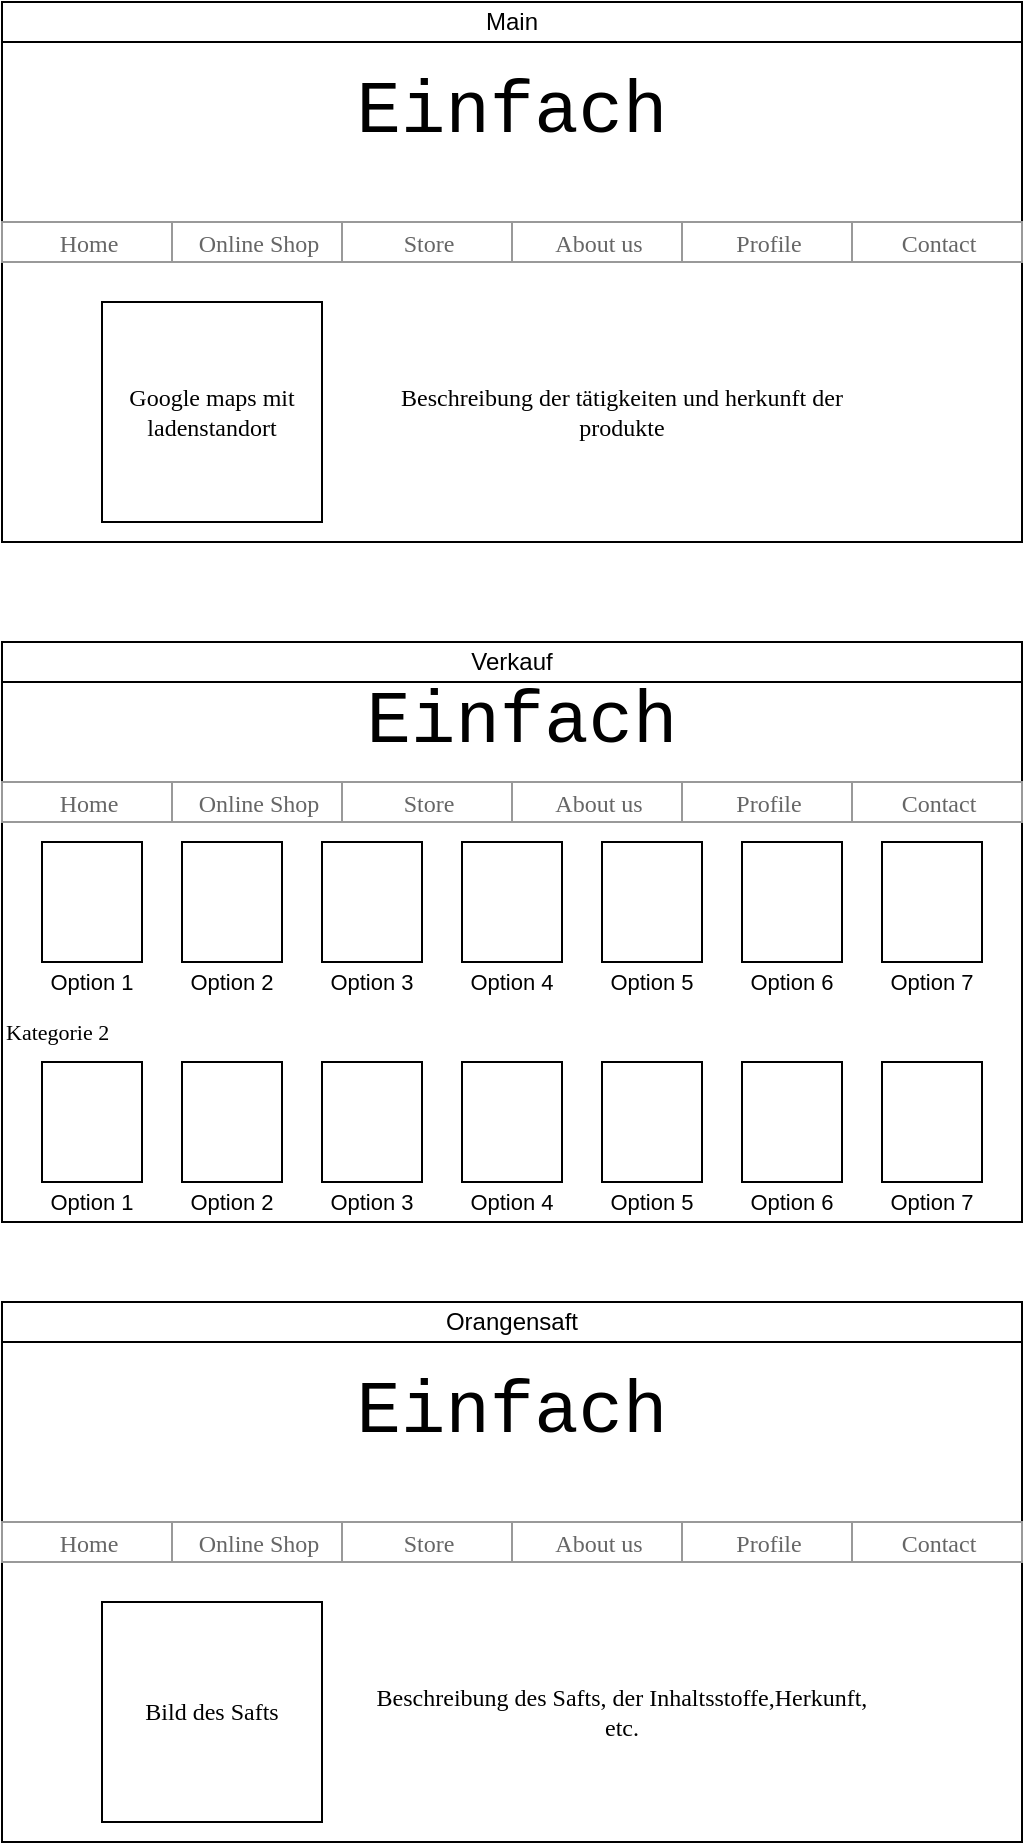 <mxfile version="20.6.2" type="device"><diagram id="Avh_oHD59kwtOY6eX8B2" name="Page-1"><mxGraphModel dx="1009" dy="2323" grid="1" gridSize="10" guides="1" tooltips="1" connect="1" arrows="1" fold="1" page="1" pageScale="1" pageWidth="827" pageHeight="1169" math="0" shadow="0"><root><mxCell id="0"/><mxCell id="1" parent="0"/><mxCell id="xKORARd9uOUVagHoe_ER-2" value="" style="rounded=0;whiteSpace=wrap;html=1;" parent="1" vertex="1"><mxGeometry width="510" height="270" as="geometry"/></mxCell><mxCell id="xKORARd9uOUVagHoe_ER-5" value="" style="verticalLabelPosition=bottom;verticalAlign=top;html=1;shape=mxgraph.basic.rect;fillColor2=none;strokeWidth=1;size=20;indent=5;" parent="1" vertex="1"><mxGeometry width="510" height="20" as="geometry"/></mxCell><mxCell id="xKORARd9uOUVagHoe_ER-3" value="&lt;font face=&quot;Courier New&quot; style=&quot;font-size: 37px;&quot;&gt;Einfach&lt;/font&gt;" style="text;html=1;strokeColor=none;fillColor=none;align=center;verticalAlign=middle;whiteSpace=wrap;rounded=0;" parent="1" vertex="1"><mxGeometry y="30" width="510" height="50" as="geometry"/></mxCell><mxCell id="xKORARd9uOUVagHoe_ER-60" value="Main" style="text;html=1;strokeColor=none;fillColor=none;align=center;verticalAlign=middle;whiteSpace=wrap;rounded=0;fontFamily=Helvetica;" parent="1" vertex="1"><mxGeometry width="510" height="20" as="geometry"/></mxCell><mxCell id="xKORARd9uOUVagHoe_ER-62" value="" style="verticalLabelPosition=bottom;verticalAlign=top;html=1;shape=mxgraph.basic.rect;fillColor2=none;strokeWidth=1;size=8.48;indent=5;" parent="1" vertex="1"><mxGeometry y="110" width="510" height="20" as="geometry"/></mxCell><mxCell id="xKORARd9uOUVagHoe_ER-78" value="" style="rounded=0;whiteSpace=wrap;html=1;" parent="1" vertex="1"><mxGeometry y="340" width="510" height="270" as="geometry"/></mxCell><mxCell id="xKORARd9uOUVagHoe_ER-79" value="" style="verticalLabelPosition=bottom;verticalAlign=top;html=1;shape=mxgraph.basic.rect;fillColor2=none;strokeWidth=1;size=20;indent=5;" parent="1" vertex="1"><mxGeometry y="320" width="510" height="20" as="geometry"/></mxCell><mxCell id="xKORARd9uOUVagHoe_ER-80" value="&lt;font face=&quot;Courier New&quot; style=&quot;font-size: 37px;&quot;&gt;Einfach&lt;/font&gt;" style="text;html=1;strokeColor=none;fillColor=none;align=center;verticalAlign=middle;whiteSpace=wrap;rounded=0;" parent="1" vertex="1"><mxGeometry x="10" y="340" width="500" height="40" as="geometry"/></mxCell><mxCell id="xKORARd9uOUVagHoe_ER-81" value="" style="rounded=0;whiteSpace=wrap;html=1;fontFamily=Helvetica;" parent="1" vertex="1"><mxGeometry x="20" y="420" width="50" height="60" as="geometry"/></mxCell><mxCell id="xKORARd9uOUVagHoe_ER-82" value="Verkauf" style="text;html=1;strokeColor=none;fillColor=none;align=center;verticalAlign=middle;whiteSpace=wrap;rounded=0;fontFamily=Helvetica;" parent="1" vertex="1"><mxGeometry y="320" width="510" height="20" as="geometry"/></mxCell><mxCell id="xKORARd9uOUVagHoe_ER-84" value="" style="rounded=0;whiteSpace=wrap;html=1;fontFamily=Helvetica;" parent="1" vertex="1"><mxGeometry x="90" y="420" width="50" height="60" as="geometry"/></mxCell><mxCell id="xKORARd9uOUVagHoe_ER-85" value="" style="rounded=0;whiteSpace=wrap;html=1;fontFamily=Helvetica;" parent="1" vertex="1"><mxGeometry x="160" y="420" width="50" height="60" as="geometry"/></mxCell><mxCell id="xKORARd9uOUVagHoe_ER-86" value="" style="rounded=0;whiteSpace=wrap;html=1;fontFamily=Helvetica;" parent="1" vertex="1"><mxGeometry x="230" y="420" width="50" height="60" as="geometry"/></mxCell><mxCell id="xKORARd9uOUVagHoe_ER-87" value="" style="rounded=0;whiteSpace=wrap;html=1;fontFamily=Helvetica;" parent="1" vertex="1"><mxGeometry x="300" y="420" width="50" height="60" as="geometry"/></mxCell><mxCell id="xKORARd9uOUVagHoe_ER-88" value="" style="rounded=0;whiteSpace=wrap;html=1;fontFamily=Helvetica;" parent="1" vertex="1"><mxGeometry x="370" y="420" width="50" height="60" as="geometry"/></mxCell><mxCell id="xKORARd9uOUVagHoe_ER-89" value="" style="rounded=0;whiteSpace=wrap;html=1;fontFamily=Helvetica;" parent="1" vertex="1"><mxGeometry x="440" y="420" width="50" height="60" as="geometry"/></mxCell><mxCell id="xKORARd9uOUVagHoe_ER-90" value="&lt;font style=&quot;font-size: 11px;&quot;&gt;Option 1&lt;/font&gt;" style="text;html=1;strokeColor=none;fillColor=none;align=center;verticalAlign=middle;whiteSpace=wrap;rounded=0;fontFamily=Helvetica;" parent="1" vertex="1"><mxGeometry x="20" y="480" width="50" height="20" as="geometry"/></mxCell><mxCell id="xKORARd9uOUVagHoe_ER-91" value="&lt;font style=&quot;font-size: 11px;&quot;&gt;Option 2&lt;/font&gt;" style="text;html=1;strokeColor=none;fillColor=none;align=center;verticalAlign=middle;whiteSpace=wrap;rounded=0;fontFamily=Helvetica;" parent="1" vertex="1"><mxGeometry x="90" y="480" width="50" height="20" as="geometry"/></mxCell><mxCell id="xKORARd9uOUVagHoe_ER-92" value="&lt;font style=&quot;font-size: 11px;&quot;&gt;Option 3&lt;/font&gt;" style="text;html=1;strokeColor=none;fillColor=none;align=center;verticalAlign=middle;whiteSpace=wrap;rounded=0;fontFamily=Helvetica;" parent="1" vertex="1"><mxGeometry x="160" y="480" width="50" height="20" as="geometry"/></mxCell><mxCell id="xKORARd9uOUVagHoe_ER-93" value="&lt;font style=&quot;font-size: 11px;&quot;&gt;Option 4&lt;/font&gt;" style="text;html=1;strokeColor=none;fillColor=none;align=center;verticalAlign=middle;whiteSpace=wrap;rounded=0;fontFamily=Helvetica;" parent="1" vertex="1"><mxGeometry x="230" y="480" width="50" height="20" as="geometry"/></mxCell><mxCell id="xKORARd9uOUVagHoe_ER-94" value="&lt;font style=&quot;font-size: 11px;&quot;&gt;Option 5&lt;/font&gt;" style="text;html=1;strokeColor=none;fillColor=none;align=center;verticalAlign=middle;whiteSpace=wrap;rounded=0;fontFamily=Helvetica;" parent="1" vertex="1"><mxGeometry x="300" y="480" width="50" height="20" as="geometry"/></mxCell><mxCell id="xKORARd9uOUVagHoe_ER-95" value="&lt;font style=&quot;font-size: 11px;&quot;&gt;Option 6&lt;/font&gt;" style="text;html=1;strokeColor=none;fillColor=none;align=center;verticalAlign=middle;whiteSpace=wrap;rounded=0;fontFamily=Helvetica;" parent="1" vertex="1"><mxGeometry x="370" y="480" width="50" height="20" as="geometry"/></mxCell><mxCell id="xKORARd9uOUVagHoe_ER-96" value="&lt;font style=&quot;font-size: 11px;&quot;&gt;Option 7&lt;/font&gt;" style="text;html=1;strokeColor=none;fillColor=none;align=center;verticalAlign=middle;whiteSpace=wrap;rounded=0;fontFamily=Helvetica;" parent="1" vertex="1"><mxGeometry x="440" y="480" width="50" height="20" as="geometry"/></mxCell><mxCell id="xKORARd9uOUVagHoe_ER-106" value="" style="rounded=0;whiteSpace=wrap;html=1;fontFamily=Helvetica;" parent="1" vertex="1"><mxGeometry x="20" y="530" width="50" height="60" as="geometry"/></mxCell><mxCell id="xKORARd9uOUVagHoe_ER-107" value="" style="rounded=0;whiteSpace=wrap;html=1;fontFamily=Helvetica;" parent="1" vertex="1"><mxGeometry x="90" y="530" width="50" height="60" as="geometry"/></mxCell><mxCell id="xKORARd9uOUVagHoe_ER-108" value="" style="rounded=0;whiteSpace=wrap;html=1;fontFamily=Helvetica;" parent="1" vertex="1"><mxGeometry x="160" y="530" width="50" height="60" as="geometry"/></mxCell><mxCell id="xKORARd9uOUVagHoe_ER-109" value="" style="rounded=0;whiteSpace=wrap;html=1;fontFamily=Helvetica;" parent="1" vertex="1"><mxGeometry x="230" y="530" width="50" height="60" as="geometry"/></mxCell><mxCell id="xKORARd9uOUVagHoe_ER-110" value="" style="rounded=0;whiteSpace=wrap;html=1;fontFamily=Helvetica;" parent="1" vertex="1"><mxGeometry x="300" y="530" width="50" height="60" as="geometry"/></mxCell><mxCell id="xKORARd9uOUVagHoe_ER-111" value="" style="rounded=0;whiteSpace=wrap;html=1;fontFamily=Helvetica;" parent="1" vertex="1"><mxGeometry x="370" y="530" width="50" height="60" as="geometry"/></mxCell><mxCell id="xKORARd9uOUVagHoe_ER-112" value="" style="rounded=0;whiteSpace=wrap;html=1;fontFamily=Helvetica;" parent="1" vertex="1"><mxGeometry x="440" y="530" width="50" height="60" as="geometry"/></mxCell><mxCell id="xKORARd9uOUVagHoe_ER-113" value="&lt;font style=&quot;font-size: 11px;&quot;&gt;Option 1&lt;/font&gt;" style="text;html=1;strokeColor=none;fillColor=none;align=center;verticalAlign=middle;whiteSpace=wrap;rounded=0;fontFamily=Helvetica;" parent="1" vertex="1"><mxGeometry x="20" y="590" width="50" height="20" as="geometry"/></mxCell><mxCell id="xKORARd9uOUVagHoe_ER-114" value="&lt;font style=&quot;font-size: 11px;&quot;&gt;Option 2&lt;/font&gt;" style="text;html=1;strokeColor=none;fillColor=none;align=center;verticalAlign=middle;whiteSpace=wrap;rounded=0;fontFamily=Helvetica;" parent="1" vertex="1"><mxGeometry x="90" y="590" width="50" height="20" as="geometry"/></mxCell><mxCell id="xKORARd9uOUVagHoe_ER-115" value="&lt;font style=&quot;font-size: 11px;&quot;&gt;Option 3&lt;/font&gt;" style="text;html=1;strokeColor=none;fillColor=none;align=center;verticalAlign=middle;whiteSpace=wrap;rounded=0;fontFamily=Helvetica;" parent="1" vertex="1"><mxGeometry x="160" y="590" width="50" height="20" as="geometry"/></mxCell><mxCell id="xKORARd9uOUVagHoe_ER-116" value="&lt;font style=&quot;font-size: 11px;&quot;&gt;Option 4&lt;/font&gt;" style="text;html=1;strokeColor=none;fillColor=none;align=center;verticalAlign=middle;whiteSpace=wrap;rounded=0;fontFamily=Helvetica;" parent="1" vertex="1"><mxGeometry x="230" y="590" width="50" height="20" as="geometry"/></mxCell><mxCell id="xKORARd9uOUVagHoe_ER-117" value="&lt;font style=&quot;font-size: 11px;&quot;&gt;Option 5&lt;/font&gt;" style="text;html=1;strokeColor=none;fillColor=none;align=center;verticalAlign=middle;whiteSpace=wrap;rounded=0;fontFamily=Helvetica;" parent="1" vertex="1"><mxGeometry x="300" y="590" width="50" height="20" as="geometry"/></mxCell><mxCell id="xKORARd9uOUVagHoe_ER-118" value="&lt;font style=&quot;font-size: 11px;&quot;&gt;Option 6&lt;/font&gt;" style="text;html=1;strokeColor=none;fillColor=none;align=center;verticalAlign=middle;whiteSpace=wrap;rounded=0;fontFamily=Helvetica;" parent="1" vertex="1"><mxGeometry x="370" y="590" width="50" height="20" as="geometry"/></mxCell><mxCell id="xKORARd9uOUVagHoe_ER-119" value="&lt;font style=&quot;font-size: 11px;&quot;&gt;Option 7&lt;/font&gt;" style="text;html=1;strokeColor=none;fillColor=none;align=center;verticalAlign=middle;whiteSpace=wrap;rounded=0;fontFamily=Helvetica;" parent="1" vertex="1"><mxGeometry x="440" y="590" width="50" height="20" as="geometry"/></mxCell><mxCell id="xKORARd9uOUVagHoe_ER-121" value="Kategorie 2" style="text;html=1;strokeColor=none;fillColor=none;align=left;verticalAlign=middle;whiteSpace=wrap;rounded=0;fontFamily=Verdana;fontSize=11;" parent="1" vertex="1"><mxGeometry y="500" width="510" height="30" as="geometry"/></mxCell><mxCell id="xKORARd9uOUVagHoe_ER-122" value="" style="strokeWidth=1;shadow=0;dashed=0;align=center;html=1;shape=mxgraph.mockup.forms.rrect;rSize=0;strokeColor=#999999;fontFamily=Verdana;fontSize=11;" parent="1" vertex="1"><mxGeometry y="110" width="510" height="20" as="geometry"/></mxCell><mxCell id="xKORARd9uOUVagHoe_ER-123" value="&lt;font style=&quot;font-size: 12px;&quot;&gt;Home&lt;/font&gt;" style="strokeColor=inherit;fillColor=inherit;gradientColor=inherit;strokeWidth=1;shadow=0;dashed=0;align=center;html=1;shape=mxgraph.mockup.forms.rrect;rSize=0;fontSize=17;fontColor=#666666;fontFamily=Verdana;" parent="xKORARd9uOUVagHoe_ER-122" vertex="1"><mxGeometry width="85" height="20" as="geometry"/></mxCell><mxCell id="xKORARd9uOUVagHoe_ER-124" value="&lt;font style=&quot;font-size: 12px;&quot;&gt;Online Shop&lt;/font&gt;" style="strokeColor=inherit;fillColor=inherit;gradientColor=inherit;strokeWidth=1;shadow=0;dashed=0;align=center;html=1;shape=mxgraph.mockup.forms.rrect;rSize=0;fontSize=17;fontColor=#666666;fontFamily=Verdana;" parent="xKORARd9uOUVagHoe_ER-122" vertex="1"><mxGeometry x="85" width="85" height="20" as="geometry"/></mxCell><mxCell id="xKORARd9uOUVagHoe_ER-125" value="&lt;span style=&quot;font-size: 12px;&quot;&gt;Store&lt;/span&gt;" style="strokeColor=inherit;fillColor=inherit;gradientColor=inherit;strokeWidth=1;shadow=0;dashed=0;align=center;html=1;shape=mxgraph.mockup.forms.rrect;rSize=0;fontSize=17;fontColor=#666666;fontFamily=Verdana;" parent="xKORARd9uOUVagHoe_ER-122" vertex="1"><mxGeometry x="170" width="85" height="20" as="geometry"/></mxCell><mxCell id="xKORARd9uOUVagHoe_ER-126" value="&lt;span style=&quot;font-size: 12px;&quot;&gt;About us&lt;/span&gt;" style="strokeColor=inherit;fillColor=inherit;gradientColor=inherit;strokeWidth=1;shadow=0;dashed=0;align=center;html=1;shape=mxgraph.mockup.forms.rrect;rSize=0;fontSize=17;fontColor=#666666;fontFamily=Verdana;" parent="xKORARd9uOUVagHoe_ER-122" vertex="1"><mxGeometry x="255" width="85" height="20" as="geometry"/></mxCell><mxCell id="xKORARd9uOUVagHoe_ER-127" value="&lt;span style=&quot;font-size: 12px;&quot;&gt;Profile&lt;/span&gt;" style="strokeColor=inherit;fillColor=inherit;gradientColor=inherit;strokeWidth=1;shadow=0;dashed=0;align=center;html=1;shape=mxgraph.mockup.forms.rrect;rSize=0;fontSize=17;fontColor=#666666;fontFamily=Verdana;" parent="xKORARd9uOUVagHoe_ER-122" vertex="1"><mxGeometry x="340" width="85" height="20" as="geometry"/></mxCell><mxCell id="xKORARd9uOUVagHoe_ER-128" value="&lt;font style=&quot;font-size: 12px;&quot;&gt;Contact&lt;/font&gt;" style="strokeColor=inherit;fillColor=inherit;gradientColor=inherit;strokeWidth=1;shadow=0;dashed=0;align=center;html=1;shape=mxgraph.mockup.forms.rrect;rSize=0;fontSize=17;fontColor=#666666;fontFamily=Verdana;" parent="xKORARd9uOUVagHoe_ER-122" vertex="1"><mxGeometry x="425" width="85" height="20" as="geometry"/></mxCell><mxCell id="xKORARd9uOUVagHoe_ER-129" value="Google maps mit ladenstandort" style="whiteSpace=wrap;html=1;aspect=fixed;fontFamily=Verdana;fontSize=12;" parent="1" vertex="1"><mxGeometry x="50" y="150" width="110" height="110" as="geometry"/></mxCell><mxCell id="xKORARd9uOUVagHoe_ER-130" value="Beschreibung der tätigkeiten und herkunft der produkte" style="text;html=1;strokeColor=none;fillColor=none;align=center;verticalAlign=middle;whiteSpace=wrap;rounded=0;fontFamily=Verdana;fontSize=12;" parent="1" vertex="1"><mxGeometry x="180" y="160" width="260" height="90" as="geometry"/></mxCell><mxCell id="xKORARd9uOUVagHoe_ER-132" value="" style="strokeWidth=1;shadow=0;dashed=0;align=center;html=1;shape=mxgraph.mockup.forms.rrect;rSize=0;strokeColor=#999999;fontFamily=Verdana;fontSize=11;" parent="1" vertex="1"><mxGeometry y="390" width="510" height="20" as="geometry"/></mxCell><mxCell id="xKORARd9uOUVagHoe_ER-133" value="&lt;font style=&quot;font-size: 12px;&quot;&gt;Home&lt;/font&gt;" style="strokeColor=inherit;fillColor=inherit;gradientColor=inherit;strokeWidth=1;shadow=0;dashed=0;align=center;html=1;shape=mxgraph.mockup.forms.rrect;rSize=0;fontSize=17;fontColor=#666666;fontFamily=Verdana;" parent="xKORARd9uOUVagHoe_ER-132" vertex="1"><mxGeometry width="85" height="20" as="geometry"/></mxCell><mxCell id="xKORARd9uOUVagHoe_ER-134" value="&lt;font style=&quot;font-size: 12px;&quot;&gt;Online Shop&lt;/font&gt;" style="strokeColor=inherit;fillColor=inherit;gradientColor=inherit;strokeWidth=1;shadow=0;dashed=0;align=center;html=1;shape=mxgraph.mockup.forms.rrect;rSize=0;fontSize=17;fontColor=#666666;fontFamily=Verdana;" parent="xKORARd9uOUVagHoe_ER-132" vertex="1"><mxGeometry x="85" width="85" height="20" as="geometry"/></mxCell><mxCell id="xKORARd9uOUVagHoe_ER-135" value="&lt;span style=&quot;font-size: 12px;&quot;&gt;Store&lt;/span&gt;" style="strokeColor=inherit;fillColor=inherit;gradientColor=inherit;strokeWidth=1;shadow=0;dashed=0;align=center;html=1;shape=mxgraph.mockup.forms.rrect;rSize=0;fontSize=17;fontColor=#666666;fontFamily=Verdana;" parent="xKORARd9uOUVagHoe_ER-132" vertex="1"><mxGeometry x="170" width="85" height="20" as="geometry"/></mxCell><mxCell id="xKORARd9uOUVagHoe_ER-136" value="&lt;span style=&quot;font-size: 12px;&quot;&gt;About us&lt;/span&gt;" style="strokeColor=inherit;fillColor=inherit;gradientColor=inherit;strokeWidth=1;shadow=0;dashed=0;align=center;html=1;shape=mxgraph.mockup.forms.rrect;rSize=0;fontSize=17;fontColor=#666666;fontFamily=Verdana;" parent="xKORARd9uOUVagHoe_ER-132" vertex="1"><mxGeometry x="255" width="85" height="20" as="geometry"/></mxCell><mxCell id="xKORARd9uOUVagHoe_ER-137" value="&lt;span style=&quot;font-size: 12px;&quot;&gt;Profile&lt;/span&gt;" style="strokeColor=inherit;fillColor=inherit;gradientColor=inherit;strokeWidth=1;shadow=0;dashed=0;align=center;html=1;shape=mxgraph.mockup.forms.rrect;rSize=0;fontSize=17;fontColor=#666666;fontFamily=Verdana;" parent="xKORARd9uOUVagHoe_ER-132" vertex="1"><mxGeometry x="340" width="85" height="20" as="geometry"/></mxCell><mxCell id="xKORARd9uOUVagHoe_ER-138" value="&lt;font style=&quot;font-size: 12px;&quot;&gt;Contact&lt;/font&gt;" style="strokeColor=inherit;fillColor=inherit;gradientColor=inherit;strokeWidth=1;shadow=0;dashed=0;align=center;html=1;shape=mxgraph.mockup.forms.rrect;rSize=0;fontSize=17;fontColor=#666666;fontFamily=Verdana;" parent="xKORARd9uOUVagHoe_ER-132" vertex="1"><mxGeometry x="425" width="85" height="20" as="geometry"/></mxCell><mxCell id="tB8f-m36KBJI2-RBZbrr-1" value="" style="rounded=0;whiteSpace=wrap;html=1;" vertex="1" parent="1"><mxGeometry y="650" width="510" height="270" as="geometry"/></mxCell><mxCell id="tB8f-m36KBJI2-RBZbrr-2" value="" style="verticalLabelPosition=bottom;verticalAlign=top;html=1;shape=mxgraph.basic.rect;fillColor2=none;strokeWidth=1;size=20;indent=5;" vertex="1" parent="1"><mxGeometry y="650" width="510" height="20" as="geometry"/></mxCell><mxCell id="tB8f-m36KBJI2-RBZbrr-3" value="&lt;font face=&quot;Courier New&quot; style=&quot;font-size: 37px;&quot;&gt;Einfach&lt;/font&gt;" style="text;html=1;strokeColor=none;fillColor=none;align=center;verticalAlign=middle;whiteSpace=wrap;rounded=0;" vertex="1" parent="1"><mxGeometry y="680" width="510" height="50" as="geometry"/></mxCell><mxCell id="tB8f-m36KBJI2-RBZbrr-4" value="Orangensaft" style="text;html=1;strokeColor=none;fillColor=none;align=center;verticalAlign=middle;whiteSpace=wrap;rounded=0;fontFamily=Helvetica;" vertex="1" parent="1"><mxGeometry y="650" width="510" height="20" as="geometry"/></mxCell><mxCell id="tB8f-m36KBJI2-RBZbrr-5" value="" style="verticalLabelPosition=bottom;verticalAlign=top;html=1;shape=mxgraph.basic.rect;fillColor2=none;strokeWidth=1;size=8.48;indent=5;" vertex="1" parent="1"><mxGeometry y="760" width="510" height="20" as="geometry"/></mxCell><mxCell id="tB8f-m36KBJI2-RBZbrr-6" value="" style="strokeWidth=1;shadow=0;dashed=0;align=center;html=1;shape=mxgraph.mockup.forms.rrect;rSize=0;strokeColor=#999999;fontFamily=Verdana;fontSize=11;" vertex="1" parent="1"><mxGeometry y="760" width="510" height="20" as="geometry"/></mxCell><mxCell id="tB8f-m36KBJI2-RBZbrr-7" value="&lt;font style=&quot;font-size: 12px;&quot;&gt;Home&lt;/font&gt;" style="strokeColor=inherit;fillColor=inherit;gradientColor=inherit;strokeWidth=1;shadow=0;dashed=0;align=center;html=1;shape=mxgraph.mockup.forms.rrect;rSize=0;fontSize=17;fontColor=#666666;fontFamily=Verdana;" vertex="1" parent="tB8f-m36KBJI2-RBZbrr-6"><mxGeometry width="85" height="20" as="geometry"/></mxCell><mxCell id="tB8f-m36KBJI2-RBZbrr-8" value="&lt;font style=&quot;font-size: 12px;&quot;&gt;Online Shop&lt;/font&gt;" style="strokeColor=inherit;fillColor=inherit;gradientColor=inherit;strokeWidth=1;shadow=0;dashed=0;align=center;html=1;shape=mxgraph.mockup.forms.rrect;rSize=0;fontSize=17;fontColor=#666666;fontFamily=Verdana;" vertex="1" parent="tB8f-m36KBJI2-RBZbrr-6"><mxGeometry x="85" width="85" height="20" as="geometry"/></mxCell><mxCell id="tB8f-m36KBJI2-RBZbrr-9" value="&lt;span style=&quot;font-size: 12px;&quot;&gt;Store&lt;/span&gt;" style="strokeColor=inherit;fillColor=inherit;gradientColor=inherit;strokeWidth=1;shadow=0;dashed=0;align=center;html=1;shape=mxgraph.mockup.forms.rrect;rSize=0;fontSize=17;fontColor=#666666;fontFamily=Verdana;" vertex="1" parent="tB8f-m36KBJI2-RBZbrr-6"><mxGeometry x="170" width="85" height="20" as="geometry"/></mxCell><mxCell id="tB8f-m36KBJI2-RBZbrr-10" value="&lt;span style=&quot;font-size: 12px;&quot;&gt;About us&lt;/span&gt;" style="strokeColor=inherit;fillColor=inherit;gradientColor=inherit;strokeWidth=1;shadow=0;dashed=0;align=center;html=1;shape=mxgraph.mockup.forms.rrect;rSize=0;fontSize=17;fontColor=#666666;fontFamily=Verdana;" vertex="1" parent="tB8f-m36KBJI2-RBZbrr-6"><mxGeometry x="255" width="85" height="20" as="geometry"/></mxCell><mxCell id="tB8f-m36KBJI2-RBZbrr-11" value="&lt;span style=&quot;font-size: 12px;&quot;&gt;Profile&lt;/span&gt;" style="strokeColor=inherit;fillColor=inherit;gradientColor=inherit;strokeWidth=1;shadow=0;dashed=0;align=center;html=1;shape=mxgraph.mockup.forms.rrect;rSize=0;fontSize=17;fontColor=#666666;fontFamily=Verdana;" vertex="1" parent="tB8f-m36KBJI2-RBZbrr-6"><mxGeometry x="340" width="85" height="20" as="geometry"/></mxCell><mxCell id="tB8f-m36KBJI2-RBZbrr-12" value="&lt;font style=&quot;font-size: 12px;&quot;&gt;Contact&lt;/font&gt;" style="strokeColor=inherit;fillColor=inherit;gradientColor=inherit;strokeWidth=1;shadow=0;dashed=0;align=center;html=1;shape=mxgraph.mockup.forms.rrect;rSize=0;fontSize=17;fontColor=#666666;fontFamily=Verdana;" vertex="1" parent="tB8f-m36KBJI2-RBZbrr-6"><mxGeometry x="425" width="85" height="20" as="geometry"/></mxCell><mxCell id="tB8f-m36KBJI2-RBZbrr-13" value="Bild des Safts" style="whiteSpace=wrap;html=1;aspect=fixed;fontFamily=Verdana;fontSize=12;" vertex="1" parent="1"><mxGeometry x="50" y="800" width="110" height="110" as="geometry"/></mxCell><mxCell id="tB8f-m36KBJI2-RBZbrr-14" value="Beschreibung des Safts, der Inhaltsstoffe,Herkunft, etc." style="text;html=1;strokeColor=none;fillColor=none;align=center;verticalAlign=middle;whiteSpace=wrap;rounded=0;fontFamily=Verdana;fontSize=12;" vertex="1" parent="1"><mxGeometry x="180" y="810" width="260" height="90" as="geometry"/></mxCell></root></mxGraphModel></diagram></mxfile>